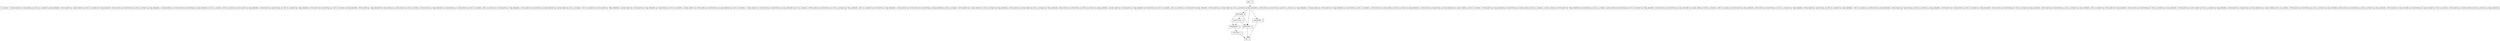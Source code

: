 digraph close {
node [shape=record];
entry [label="entry - []"];
exit [label="exit - []"];
1214198151 [label="1214198151 - [(!DUPLICATES && !SEQUENTIAL && !ENV_IS_LOCKING && MAX_MEMORY), (!DUPLICATES && !CACHE_MODE && !ENV_IS_LOCKING && !MAX_MEMORY), (DUPLICATES && !SEQUENTIAL && ENV_IS_LOCKING && MAX_MEMORY), (!CACHE_MODE && !DUPLICATES && SEQUENTIAL && MAX_MEMORY && !ENV_IS_LOCKING), (ENV_IS_LOCKING && DUPLICATES && MAX_MEMORY), (!DUPLICATES && SEQUENTIAL && !ENV_IS_LOCKING && !MAX_MEMORY), (DUPLICATES && SEQUENTIAL && !ENV_IS_LOCKING && MAX_MEMORY), (!DUPLICATES && !MAX_MEMORY && SEQUENTIAL && CACHE_MODE && ENV_IS_LOCKING), (!DUPLICATES && !MAX_MEMORY && !SEQUENTIAL && CACHE_MODE && !ENV_IS_LOCKING), (ENV_IS_LOCKING && !DUPLICATES && !MAX_MEMORY), (!DUPLICATES && SEQUENTIAL && MAX_MEMORY && CACHE_MODE && ENV_IS_LOCKING), (!ENV_IS_LOCKING && !DUPLICATES && !MAX_MEMORY), (!CACHE_MODE && !DUPLICATES && !MAX_MEMORY && !SEQUENTIAL && !ENV_IS_LOCKING), (!CACHE_MODE && !DUPLICATES && !SEQUENTIAL && MAX_MEMORY && !ENV_IS_LOCKING), (!CACHE_MODE && !DUPLICATES && !SEQUENTIAL && MAX_MEMORY && ENV_IS_LOCKING), (!DUPLICATES && !SEQUENTIAL && !ENV_IS_LOCKING && !MAX_MEMORY), (!ENV_IS_LOCKING && DUPLICATES && !MAX_MEMORY), (!CACHE_MODE && !DUPLICATES && SEQUENTIAL && MAX_MEMORY && ENV_IS_LOCKING), (!DUPLICATES && !CACHE_MODE && !ENV_IS_LOCKING && MAX_MEMORY), (!DUPLICATES && CACHE_MODE && ENV_IS_LOCKING && !MAX_MEMORY), (DUPLICATES && !SEQUENTIAL && !ENV_IS_LOCKING && MAX_MEMORY), (!CACHE_MODE && !DUPLICATES && !MAX_MEMORY && SEQUENTIAL && !ENV_IS_LOCKING), (ENV_IS_LOCKING && !DUPLICATES && MAX_MEMORY), (!DUPLICATES && !CACHE_MODE && ENV_IS_LOCKING && MAX_MEMORY), (!DUPLICATES && SEQUENTIAL && ENV_IS_LOCKING && !MAX_MEMORY), (!CACHE_MODE && !DUPLICATES && !MAX_MEMORY && !SEQUENTIAL && ENV_IS_LOCKING), (!DUPLICATES && CACHE_MODE && ENV_IS_LOCKING && MAX_MEMORY), (!DUPLICATES && SEQUENTIAL && MAX_MEMORY && CACHE_MODE && !ENV_IS_LOCKING), (!DUPLICATES && !MAX_MEMORY && !SEQUENTIAL && CACHE_MODE && ENV_IS_LOCKING), (!CACHE_MODE && !DUPLICATES && !MAX_MEMORY && SEQUENTIAL && ENV_IS_LOCKING), (DUPLICATES && SEQUENTIAL && ENV_IS_LOCKING && !MAX_MEMORY), (!DUPLICATES && !SEQUENTIAL && MAX_MEMORY && CACHE_MODE && !ENV_IS_LOCKING), (!ENV_IS_LOCKING && DUPLICATES && MAX_MEMORY), (DUPLICATES && SEQUENTIAL && !ENV_IS_LOCKING && !MAX_MEMORY), (DUPLICATES && !SEQUENTIAL && ENV_IS_LOCKING && !MAX_MEMORY), (!ENV_IS_LOCKING && !DUPLICATES && MAX_MEMORY), (!DUPLICATES && !SEQUENTIAL && ENV_IS_LOCKING && !MAX_MEMORY), (!DUPLICATES && CACHE_MODE && !ENV_IS_LOCKING && !MAX_MEMORY), (!DUPLICATES && SEQUENTIAL && !ENV_IS_LOCKING && MAX_MEMORY), (!DUPLICATES && !SEQUENTIAL && ENV_IS_LOCKING && MAX_MEMORY), (ENV_IS_LOCKING && DUPLICATES && !MAX_MEMORY), (DUPLICATES && !SEQUENTIAL && !ENV_IS_LOCKING && !MAX_MEMORY), (!DUPLICATES && CACHE_MODE && !ENV_IS_LOCKING && MAX_MEMORY), (!DUPLICATES && !SEQUENTIAL && MAX_MEMORY && CACHE_MODE && ENV_IS_LOCKING), (!DUPLICATES && SEQUENTIAL && ENV_IS_LOCKING && MAX_MEMORY), (DUPLICATES && SEQUENTIAL && ENV_IS_LOCKING && MAX_MEMORY), (!DUPLICATES && !MAX_MEMORY && SEQUENTIAL && CACHE_MODE && !ENV_IS_LOCKING), (!DUPLICATES && !CACHE_MODE && ENV_IS_LOCKING && !MAX_MEMORY)]"];
248314839 [label="248314839 - []"];
1068380288 [label="1068380288 - []"];
1544775242 [label="1544775242 - []"];
1596428080 [label="1596428080 - []"];
1218270012 [label="1218270012 - []"];
1362670656 [label="1362670656 - []"];
entry;
exit;
entry -> 1214198151;
1214198151 -> 248314839;
1214198151 -> 1596428080;
1214198151 -> 1362670656;
248314839 -> 1068380288;
248314839 -> 1544775242;
248314839 -> 1362670656;
1068380288 -> 1218270012;
1544775242 -> 1068380288;
1544775242 -> 1362670656;
1596428080 -> exit;
1218270012 -> exit;
1362670656 -> exit;
}
